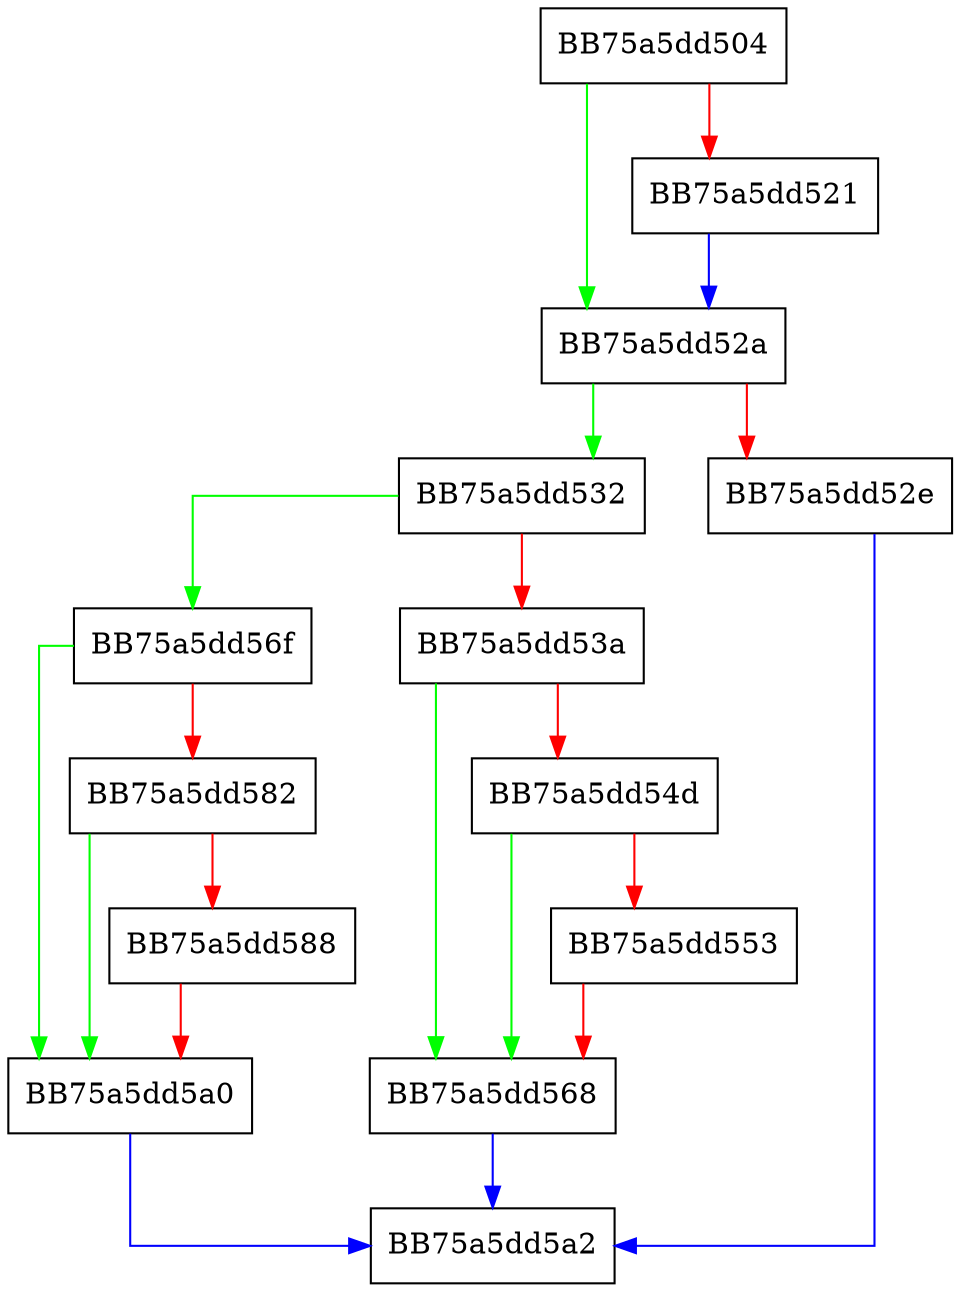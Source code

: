 digraph UtilRegNotifyChangeKeyValue {
  node [shape="box"];
  graph [splines=ortho];
  BB75a5dd504 -> BB75a5dd52a [color="green"];
  BB75a5dd504 -> BB75a5dd521 [color="red"];
  BB75a5dd521 -> BB75a5dd52a [color="blue"];
  BB75a5dd52a -> BB75a5dd532 [color="green"];
  BB75a5dd52a -> BB75a5dd52e [color="red"];
  BB75a5dd52e -> BB75a5dd5a2 [color="blue"];
  BB75a5dd532 -> BB75a5dd56f [color="green"];
  BB75a5dd532 -> BB75a5dd53a [color="red"];
  BB75a5dd53a -> BB75a5dd568 [color="green"];
  BB75a5dd53a -> BB75a5dd54d [color="red"];
  BB75a5dd54d -> BB75a5dd568 [color="green"];
  BB75a5dd54d -> BB75a5dd553 [color="red"];
  BB75a5dd553 -> BB75a5dd568 [color="red"];
  BB75a5dd568 -> BB75a5dd5a2 [color="blue"];
  BB75a5dd56f -> BB75a5dd5a0 [color="green"];
  BB75a5dd56f -> BB75a5dd582 [color="red"];
  BB75a5dd582 -> BB75a5dd5a0 [color="green"];
  BB75a5dd582 -> BB75a5dd588 [color="red"];
  BB75a5dd588 -> BB75a5dd5a0 [color="red"];
  BB75a5dd5a0 -> BB75a5dd5a2 [color="blue"];
}